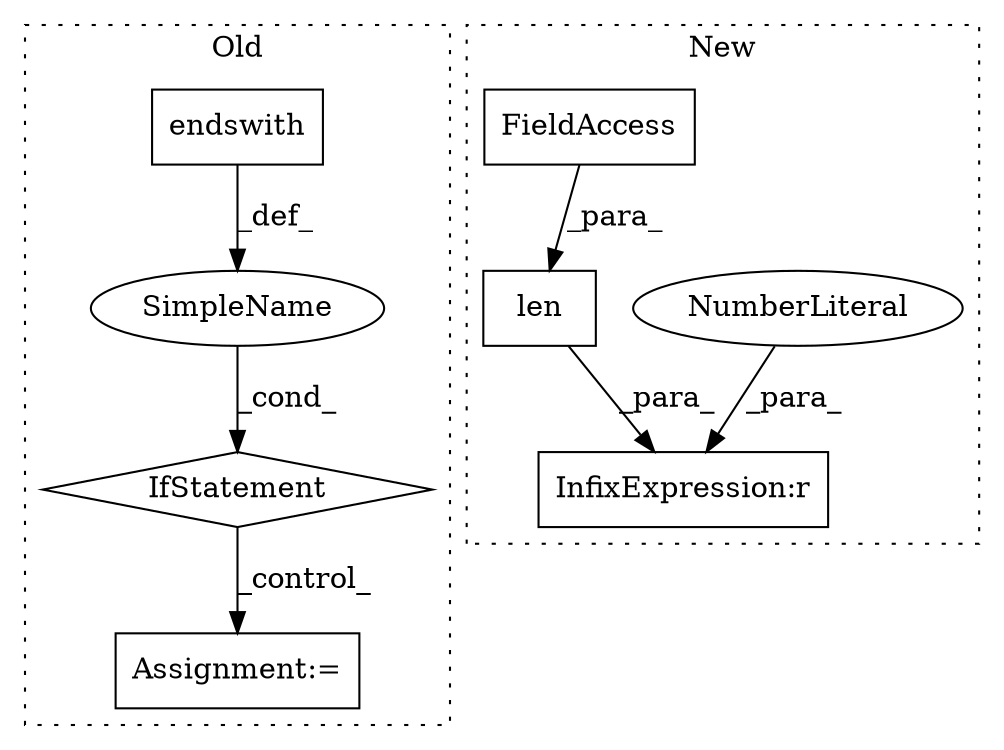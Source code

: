 digraph G {
subgraph cluster0 {
1 [label="endswith" a="32" s="15101,15120" l="9,1" shape="box"];
5 [label="IfStatement" a="25" s="15088,15121" l="4,2" shape="diamond"];
6 [label="Assignment:=" a="7" s="15141" l="1" shape="box"];
7 [label="SimpleName" a="42" s="" l="" shape="ellipse"];
label = "Old";
style="dotted";
}
subgraph cluster1 {
2 [label="len" a="32" s="15467,15498" l="4,1" shape="box"];
3 [label="InfixExpression:r" a="27" s="15499" l="3" shape="box"];
4 [label="NumberLiteral" a="34" s="15502" l="1" shape="ellipse"];
8 [label="FieldAccess" a="22" s="15471" l="27" shape="box"];
label = "New";
style="dotted";
}
1 -> 7 [label="_def_"];
2 -> 3 [label="_para_"];
4 -> 3 [label="_para_"];
5 -> 6 [label="_control_"];
7 -> 5 [label="_cond_"];
8 -> 2 [label="_para_"];
}